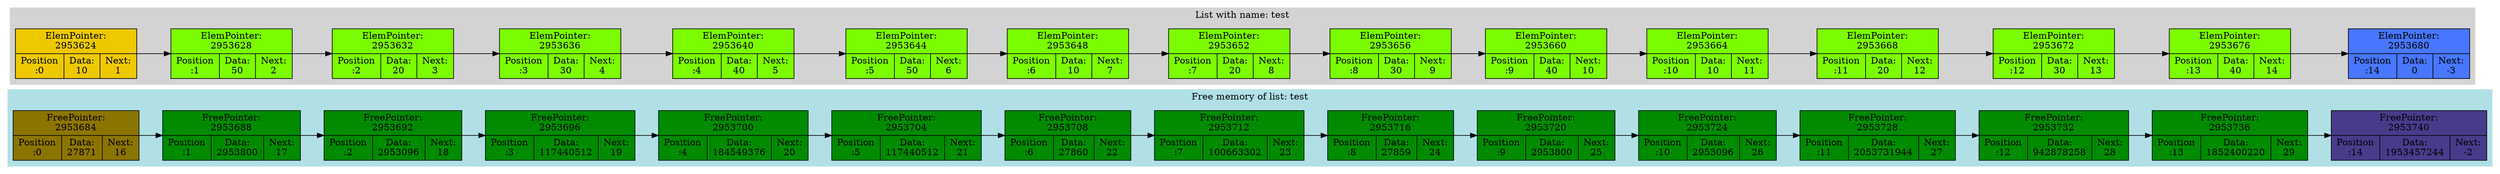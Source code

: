 digraph G{
subgraph clustermem {
style=filled;
color=powderblue;
f0 [shape=record, label="FreePointer:\n2953684 | {Position\n:0 | Data:\n27871 | Next:\n16}",style="filled",fillcolor="gold4"];
f0->f1
f1 [shape=record, label="FreePointer:\n2953688 | {Position\n:1 | Data:\n2953800 | Next:\n17}",style="filled",fillcolor="green4"];
f1->f2
f2 [shape=record, label="FreePointer:\n2953692 | {Position\n:2 | Data:\n2953096 | Next:\n18}",style="filled",fillcolor="green4"];
f2->f3
f3 [shape=record, label="FreePointer:\n2953696 | {Position\n:3 | Data:\n117440512 | Next:\n19}",style="filled",fillcolor="green4"];
f3->f4
f4 [shape=record, label="FreePointer:\n2953700 | {Position\n:4 | Data:\n184549376 | Next:\n20}",style="filled",fillcolor="green4"];
f4->f5
f5 [shape=record, label="FreePointer:\n2953704 | {Position\n:5 | Data:\n117440512 | Next:\n21}",style="filled",fillcolor="green4"];
f5->f6
f6 [shape=record, label="FreePointer:\n2953708 | {Position\n:6 | Data:\n27860 | Next:\n22}",style="filled",fillcolor="green4"];
f6->f7
f7 [shape=record, label="FreePointer:\n2953712 | {Position\n:7 | Data:\n100663302 | Next:\n23}",style="filled",fillcolor="green4"];
f7->f8
f8 [shape=record, label="FreePointer:\n2953716 | {Position\n:8 | Data:\n27859 | Next:\n24}",style="filled",fillcolor="green4"];
f8->f9
f9 [shape=record, label="FreePointer:\n2953720 | {Position\n:9 | Data:\n2953800 | Next:\n25}",style="filled",fillcolor="green4"];
f9->f10
f10 [shape=record, label="FreePointer:\n2953724 | {Position\n:10 | Data:\n2953096 | Next:\n26}",style="filled",fillcolor="green4"];
f10->f11
f11 [shape=record, label="FreePointer:\n2953728 | {Position\n:11 | Data:\n2053731944 | Next:\n27}",style="filled",fillcolor="green4"];
f11->f12
f12 [shape=record, label="FreePointer:\n2953732 | {Position\n:12 | Data:\n942878258 | Next:\n28}",style="filled",fillcolor="green4"];
f12->f13
f13 [shape=record, label="FreePointer:\n2953736 | {Position\n:13 | Data:\n1852400220 | Next:\n29}",style="filled",fillcolor="green4"];
f13->f14
f14 [shape=record, label="FreePointer:\n2953740 | {Position\n:14 | Data:\n1953457244 | Next:\n-2}",style="filled",fillcolor="slateblue4"];
label = "Free memory of list: test"}
rankdir=LR;
subgraph clusterlist {
style=filled;
color=lightgrey;
0 [shape=record, label="ElemPointer:\n2953624 | {Position\n:0 | Data:\n10 | Next:\n1}",style="filled",fillcolor="gold2"];
0->1
1 [shape=record, label="ElemPointer:\n2953628 | {Position\n:1 | Data:\n50 | Next:\n2}",style="filled",fillcolor="lawngreen"];
1->2
2 [shape=record, label="ElemPointer:\n2953632 | {Position\n:2 | Data:\n20 | Next:\n3}",style="filled",fillcolor="lawngreen"];
2->3
3 [shape=record, label="ElemPointer:\n2953636 | {Position\n:3 | Data:\n30 | Next:\n4}",style="filled",fillcolor="lawngreen"];
3->4
4 [shape=record, label="ElemPointer:\n2953640 | {Position\n:4 | Data:\n40 | Next:\n5}",style="filled",fillcolor="lawngreen"];
4->5
5 [shape=record, label="ElemPointer:\n2953644 | {Position\n:5 | Data:\n50 | Next:\n6}",style="filled",fillcolor="lawngreen"];
5->6
6 [shape=record, label="ElemPointer:\n2953648 | {Position\n:6 | Data:\n10 | Next:\n7}",style="filled",fillcolor="lawngreen"];
6->7
7 [shape=record, label="ElemPointer:\n2953652 | {Position\n:7 | Data:\n20 | Next:\n8}",style="filled",fillcolor="lawngreen"];
7->8
8 [shape=record, label="ElemPointer:\n2953656 | {Position\n:8 | Data:\n30 | Next:\n9}",style="filled",fillcolor="lawngreen"];
8->9
9 [shape=record, label="ElemPointer:\n2953660 | {Position\n:9 | Data:\n40 | Next:\n10}",style="filled",fillcolor="lawngreen"];
9->10
10 [shape=record, label="ElemPointer:\n2953664 | {Position\n:10 | Data:\n10 | Next:\n11}",style="filled",fillcolor="lawngreen"];
10->11
11 [shape=record, label="ElemPointer:\n2953668 | {Position\n:11 | Data:\n20 | Next:\n12}",style="filled",fillcolor="lawngreen"];
11->12
12 [shape=record, label="ElemPointer:\n2953672 | {Position\n:12 | Data:\n30 | Next:\n13}",style="filled",fillcolor="lawngreen"];
12->13
13 [shape=record, label="ElemPointer:\n2953676 | {Position\n:13 | Data:\n40 | Next:\n14}",style="filled",fillcolor="lawngreen"];
13->14
14 [shape=record, label="ElemPointer:\n2953680 | {Position\n:14 | Data:\n0 | Next:\n-3}",style="filled",fillcolor="royalblue1"];
label = "List with name: test"}
}
